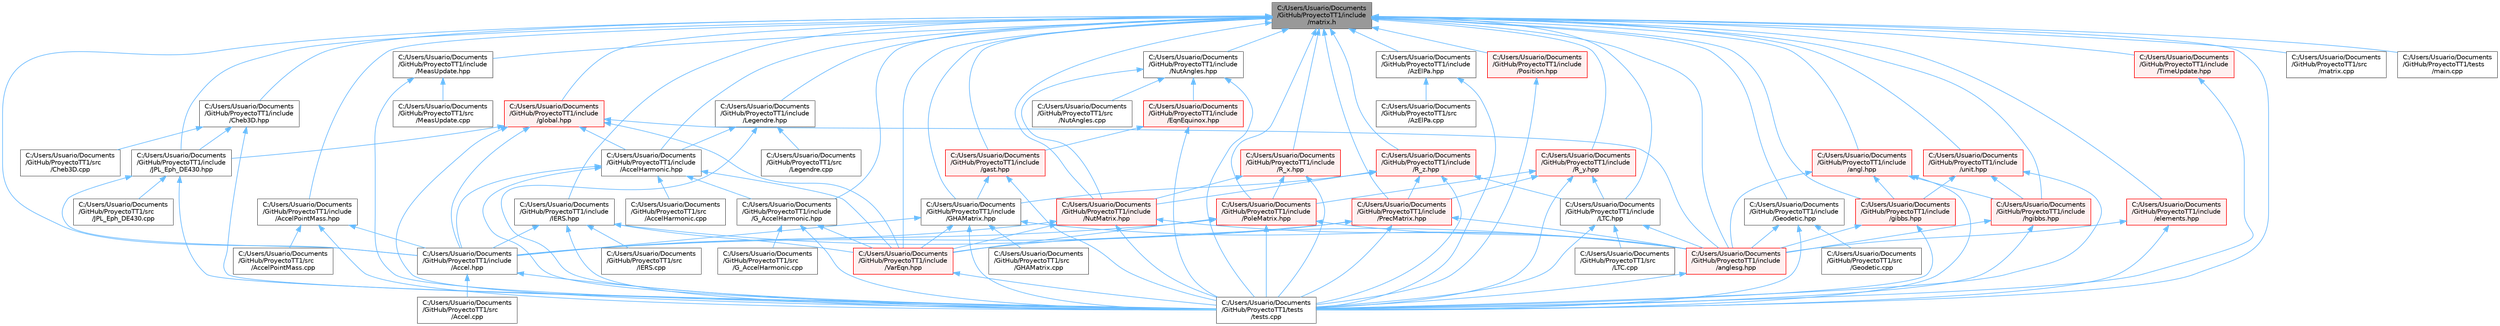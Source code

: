 digraph "C:/Users/Usuario/Documents/GitHub/ProyectoTT1/include/matrix.h"
{
 // LATEX_PDF_SIZE
  bgcolor="transparent";
  edge [fontname=Helvetica,fontsize=10,labelfontname=Helvetica,labelfontsize=10];
  node [fontname=Helvetica,fontsize=10,shape=box,height=0.2,width=0.4];
  Node1 [id="Node000001",label="C:/Users/Usuario/Documents\l/GitHub/ProyectoTT1/include\l/matrix.h",height=0.2,width=0.4,color="gray40", fillcolor="grey60", style="filled", fontcolor="black",tooltip="Este archivo de cabecera contiene una implementación de una clase que representa una matriz."];
  Node1 -> Node2 [id="edge1_Node000001_Node000002",dir="back",color="steelblue1",style="solid",tooltip=" "];
  Node2 [id="Node000002",label="C:/Users/Usuario/Documents\l/GitHub/ProyectoTT1/include\l/Accel.hpp",height=0.2,width=0.4,color="grey40", fillcolor="white", style="filled",URL="$_accel_8hpp.html",tooltip="Este archivo de cabecera contiene una implementación de la función Accel."];
  Node2 -> Node3 [id="edge2_Node000002_Node000003",dir="back",color="steelblue1",style="solid",tooltip=" "];
  Node3 [id="Node000003",label="C:/Users/Usuario/Documents\l/GitHub/ProyectoTT1/src\l/Accel.cpp",height=0.2,width=0.4,color="grey40", fillcolor="white", style="filled",URL="$_accel_8cpp.html",tooltip="Cálculo de la aceleración de un satélite orbitando la Tierra debido al campo gravitacional armónico d..."];
  Node2 -> Node4 [id="edge3_Node000002_Node000004",dir="back",color="steelblue1",style="solid",tooltip=" "];
  Node4 [id="Node000004",label="C:/Users/Usuario/Documents\l/GitHub/ProyectoTT1/tests\l/tests.cpp",height=0.2,width=0.4,color="grey40", fillcolor="white", style="filled",URL="$tests_8cpp.html",tooltip="Tests unitarios para los métodos del proyecto de TTI."];
  Node1 -> Node5 [id="edge4_Node000001_Node000005",dir="back",color="steelblue1",style="solid",tooltip=" "];
  Node5 [id="Node000005",label="C:/Users/Usuario/Documents\l/GitHub/ProyectoTT1/include\l/AccelHarmonic.hpp",height=0.2,width=0.4,color="grey40", fillcolor="white", style="filled",URL="$_accel_harmonic_8hpp.html",tooltip="Este archivo de cabecera contiene una implementación de la función AccelHarmonic."];
  Node5 -> Node2 [id="edge5_Node000005_Node000002",dir="back",color="steelblue1",style="solid",tooltip=" "];
  Node5 -> Node6 [id="edge6_Node000005_Node000006",dir="back",color="steelblue1",style="solid",tooltip=" "];
  Node6 [id="Node000006",label="C:/Users/Usuario/Documents\l/GitHub/ProyectoTT1/include\l/G_AccelHarmonic.hpp",height=0.2,width=0.4,color="grey40", fillcolor="white", style="filled",URL="$_g___accel_harmonic_8hpp.html",tooltip="Este archivo de cabecera contiene una implementación de la función G_AccelHarmonic."];
  Node6 -> Node7 [id="edge7_Node000006_Node000007",dir="back",color="steelblue1",style="solid",tooltip=" "];
  Node7 [id="Node000007",label="C:/Users/Usuario/Documents\l/GitHub/ProyectoTT1/include\l/VarEqn.hpp",height=0.2,width=0.4,color="red", fillcolor="#FFF0F0", style="filled",URL="$_var_eqn_8hpp.html",tooltip="Este archivo de cabecera contiene una implementación de la función VarEqn."];
  Node7 -> Node4 [id="edge8_Node000007_Node000004",dir="back",color="steelblue1",style="solid",tooltip=" "];
  Node6 -> Node9 [id="edge9_Node000006_Node000009",dir="back",color="steelblue1",style="solid",tooltip=" "];
  Node9 [id="Node000009",label="C:/Users/Usuario/Documents\l/GitHub/ProyectoTT1/src\l/G_AccelHarmonic.cpp",height=0.2,width=0.4,color="grey40", fillcolor="white", style="filled",URL="$_g___accel_harmonic_8cpp.html",tooltip="Cálculo del gradiente del campo gravitacional armónico de la Tierra."];
  Node6 -> Node4 [id="edge10_Node000006_Node000004",dir="back",color="steelblue1",style="solid",tooltip=" "];
  Node5 -> Node7 [id="edge11_Node000005_Node000007",dir="back",color="steelblue1",style="solid",tooltip=" "];
  Node5 -> Node10 [id="edge12_Node000005_Node000010",dir="back",color="steelblue1",style="solid",tooltip=" "];
  Node10 [id="Node000010",label="C:/Users/Usuario/Documents\l/GitHub/ProyectoTT1/src\l/AccelHarmonic.cpp",height=0.2,width=0.4,color="grey40", fillcolor="white", style="filled",URL="$_accel_harmonic_8cpp.html",tooltip="Cálculo de la aceleración pertubacional de un satélite debido a un punto de masas."];
  Node5 -> Node4 [id="edge13_Node000005_Node000004",dir="back",color="steelblue1",style="solid",tooltip=" "];
  Node1 -> Node11 [id="edge14_Node000001_Node000011",dir="back",color="steelblue1",style="solid",tooltip=" "];
  Node11 [id="Node000011",label="C:/Users/Usuario/Documents\l/GitHub/ProyectoTT1/include\l/AccelPointMass.hpp",height=0.2,width=0.4,color="grey40", fillcolor="white", style="filled",URL="$_accel_point_mass_8hpp.html",tooltip="Este archivo de cabecera contiene una implementación de la función AccelPointMass."];
  Node11 -> Node2 [id="edge15_Node000011_Node000002",dir="back",color="steelblue1",style="solid",tooltip=" "];
  Node11 -> Node12 [id="edge16_Node000011_Node000012",dir="back",color="steelblue1",style="solid",tooltip=" "];
  Node12 [id="Node000012",label="C:/Users/Usuario/Documents\l/GitHub/ProyectoTT1/src\l/AccelPointMass.cpp",height=0.2,width=0.4,color="grey40", fillcolor="white", style="filled",URL="$_accel_point_mass_8cpp.html",tooltip="Cálculo de la aceleración pertubacional de un satélite debido a un punto de masas."];
  Node11 -> Node4 [id="edge17_Node000011_Node000004",dir="back",color="steelblue1",style="solid",tooltip=" "];
  Node1 -> Node13 [id="edge18_Node000001_Node000013",dir="back",color="steelblue1",style="solid",tooltip=" "];
  Node13 [id="Node000013",label="C:/Users/Usuario/Documents\l/GitHub/ProyectoTT1/include\l/AzElPa.hpp",height=0.2,width=0.4,color="grey40", fillcolor="white", style="filled",URL="$_az_el_pa_8hpp.html",tooltip="Este archivo de cabecera contiene una implementación de la función AzElPa."];
  Node13 -> Node14 [id="edge19_Node000013_Node000014",dir="back",color="steelblue1",style="solid",tooltip=" "];
  Node14 [id="Node000014",label="C:/Users/Usuario/Documents\l/GitHub/ProyectoTT1/src\l/AzElPa.cpp",height=0.2,width=0.4,color="grey40", fillcolor="white", style="filled",URL="$_az_el_pa_8cpp.html",tooltip="Cálculo del acimut, elevación y parciales de unas coordenadas tangentes locales."];
  Node13 -> Node4 [id="edge20_Node000013_Node000004",dir="back",color="steelblue1",style="solid",tooltip=" "];
  Node1 -> Node15 [id="edge21_Node000001_Node000015",dir="back",color="steelblue1",style="solid",tooltip=" "];
  Node15 [id="Node000015",label="C:/Users/Usuario/Documents\l/GitHub/ProyectoTT1/include\l/Cheb3D.hpp",height=0.2,width=0.4,color="grey40", fillcolor="white", style="filled",URL="$_cheb3_d_8hpp.html",tooltip="Este archivo de cabecera contiene una implementación de la función Cheb3D."];
  Node15 -> Node16 [id="edge22_Node000015_Node000016",dir="back",color="steelblue1",style="solid",tooltip=" "];
  Node16 [id="Node000016",label="C:/Users/Usuario/Documents\l/GitHub/ProyectoTT1/include\l/JPL_Eph_DE430.hpp",height=0.2,width=0.4,color="grey40", fillcolor="white", style="filled",URL="$_j_p_l___eph___d_e430_8hpp.html",tooltip="Este archivo de cabecera contiene una implementación de la función JPL_Eph_DE430."];
  Node16 -> Node2 [id="edge23_Node000016_Node000002",dir="back",color="steelblue1",style="solid",tooltip=" "];
  Node16 -> Node17 [id="edge24_Node000016_Node000017",dir="back",color="steelblue1",style="solid",tooltip=" "];
  Node17 [id="Node000017",label="C:/Users/Usuario/Documents\l/GitHub/ProyectoTT1/src\l/JPL_Eph_DE430.cpp",height=0.2,width=0.4,color="grey40", fillcolor="white", style="filled",URL="$_j_p_l___eph___d_e430_8cpp.html",tooltip="Cálculo de la posición ecuatorial del sol, la luna y los nueve planetas mayores usando JPL Ephemeride..."];
  Node16 -> Node4 [id="edge25_Node000016_Node000004",dir="back",color="steelblue1",style="solid",tooltip=" "];
  Node15 -> Node18 [id="edge26_Node000015_Node000018",dir="back",color="steelblue1",style="solid",tooltip=" "];
  Node18 [id="Node000018",label="C:/Users/Usuario/Documents\l/GitHub/ProyectoTT1/src\l/Cheb3D.cpp",height=0.2,width=0.4,color="grey40", fillcolor="white", style="filled",URL="$_cheb3_d_8cpp.html",tooltip="Cálculo de una aproximación de chebyshev de un vector tridimensional."];
  Node15 -> Node4 [id="edge27_Node000015_Node000004",dir="back",color="steelblue1",style="solid",tooltip=" "];
  Node1 -> Node19 [id="edge28_Node000001_Node000019",dir="back",color="steelblue1",style="solid",tooltip=" "];
  Node19 [id="Node000019",label="C:/Users/Usuario/Documents\l/GitHub/ProyectoTT1/include\l/GHAMatrix.hpp",height=0.2,width=0.4,color="grey40", fillcolor="white", style="filled",URL="$_g_h_a_matrix_8hpp.html",tooltip="Este archivo de cabecera contiene una implementación de la función GHAMatrix."];
  Node19 -> Node2 [id="edge29_Node000019_Node000002",dir="back",color="steelblue1",style="solid",tooltip=" "];
  Node19 -> Node7 [id="edge30_Node000019_Node000007",dir="back",color="steelblue1",style="solid",tooltip=" "];
  Node19 -> Node20 [id="edge31_Node000019_Node000020",dir="back",color="steelblue1",style="solid",tooltip=" "];
  Node20 [id="Node000020",label="C:/Users/Usuario/Documents\l/GitHub/ProyectoTT1/include\l/anglesg.hpp",height=0.2,width=0.4,color="red", fillcolor="#FFF0F0", style="filled",URL="$anglesg_8hpp.html",tooltip="Este archivo de cabecera contiene una implementación de la función anglesg."];
  Node20 -> Node4 [id="edge32_Node000020_Node000004",dir="back",color="steelblue1",style="solid",tooltip=" "];
  Node19 -> Node22 [id="edge33_Node000019_Node000022",dir="back",color="steelblue1",style="solid",tooltip=" "];
  Node22 [id="Node000022",label="C:/Users/Usuario/Documents\l/GitHub/ProyectoTT1/src\l/GHAMatrix.cpp",height=0.2,width=0.4,color="grey40", fillcolor="white", style="filled",URL="$_g_h_a_matrix_8cpp.html",tooltip="Cálculo de la matriz de transofmración del ecuador y equinoccio real al ecuador de la Tierra y el sis..."];
  Node19 -> Node4 [id="edge34_Node000019_Node000004",dir="back",color="steelblue1",style="solid",tooltip=" "];
  Node1 -> Node6 [id="edge35_Node000001_Node000006",dir="back",color="steelblue1",style="solid",tooltip=" "];
  Node1 -> Node23 [id="edge36_Node000001_Node000023",dir="back",color="steelblue1",style="solid",tooltip=" "];
  Node23 [id="Node000023",label="C:/Users/Usuario/Documents\l/GitHub/ProyectoTT1/include\l/Geodetic.hpp",height=0.2,width=0.4,color="grey40", fillcolor="white", style="filled",URL="$_geodetic_8hpp.html",tooltip="Este archivo de cabecera contiene una implementación de la función Geodetic."];
  Node23 -> Node20 [id="edge37_Node000023_Node000020",dir="back",color="steelblue1",style="solid",tooltip=" "];
  Node23 -> Node24 [id="edge38_Node000023_Node000024",dir="back",color="steelblue1",style="solid",tooltip=" "];
  Node24 [id="Node000024",label="C:/Users/Usuario/Documents\l/GitHub/ProyectoTT1/src\l/Geodetic.cpp",height=0.2,width=0.4,color="grey40", fillcolor="white", style="filled",URL="$_geodetic_8cpp.html",tooltip="Cálculo de las coordenadas geodésicas a partir de un vector de posición."];
  Node23 -> Node4 [id="edge39_Node000023_Node000004",dir="back",color="steelblue1",style="solid",tooltip=" "];
  Node1 -> Node25 [id="edge40_Node000001_Node000025",dir="back",color="steelblue1",style="solid",tooltip=" "];
  Node25 [id="Node000025",label="C:/Users/Usuario/Documents\l/GitHub/ProyectoTT1/include\l/IERS.hpp",height=0.2,width=0.4,color="grey40", fillcolor="white", style="filled",URL="$_i_e_r_s_8hpp.html",tooltip="Este archivo de cabecera contiene una implementación de la función IERS."];
  Node25 -> Node2 [id="edge41_Node000025_Node000002",dir="back",color="steelblue1",style="solid",tooltip=" "];
  Node25 -> Node7 [id="edge42_Node000025_Node000007",dir="back",color="steelblue1",style="solid",tooltip=" "];
  Node25 -> Node20 [id="edge43_Node000025_Node000020",dir="back",color="steelblue1",style="solid",tooltip=" "];
  Node25 -> Node26 [id="edge44_Node000025_Node000026",dir="back",color="steelblue1",style="solid",tooltip=" "];
  Node26 [id="Node000026",label="C:/Users/Usuario/Documents\l/GitHub/ProyectoTT1/src\l/IERS.cpp",height=0.2,width=0.4,color="grey40", fillcolor="white", style="filled",URL="$_i_e_r_s_8cpp.html",tooltip="Cálculo de los tiempos IERS y los datos de movimiento polar."];
  Node25 -> Node4 [id="edge45_Node000025_Node000004",dir="back",color="steelblue1",style="solid",tooltip=" "];
  Node1 -> Node16 [id="edge46_Node000001_Node000016",dir="back",color="steelblue1",style="solid",tooltip=" "];
  Node1 -> Node27 [id="edge47_Node000001_Node000027",dir="back",color="steelblue1",style="solid",tooltip=" "];
  Node27 [id="Node000027",label="C:/Users/Usuario/Documents\l/GitHub/ProyectoTT1/include\l/LTC.hpp",height=0.2,width=0.4,color="grey40", fillcolor="white", style="filled",URL="$_l_t_c_8hpp.html",tooltip="Este archivo de cabecera contiene una implementación de la función LTC."];
  Node27 -> Node20 [id="edge48_Node000027_Node000020",dir="back",color="steelblue1",style="solid",tooltip=" "];
  Node27 -> Node28 [id="edge49_Node000027_Node000028",dir="back",color="steelblue1",style="solid",tooltip=" "];
  Node28 [id="Node000028",label="C:/Users/Usuario/Documents\l/GitHub/ProyectoTT1/src\l/LTC.cpp",height=0.2,width=0.4,color="grey40", fillcolor="white", style="filled",URL="$_l_t_c_8cpp.html",tooltip="Cálculo de la matriz de rotación desde el ecuador norte y el meridiano de Greenwich hasta el sistema ..."];
  Node27 -> Node4 [id="edge50_Node000027_Node000004",dir="back",color="steelblue1",style="solid",tooltip=" "];
  Node1 -> Node29 [id="edge51_Node000001_Node000029",dir="back",color="steelblue1",style="solid",tooltip=" "];
  Node29 [id="Node000029",label="C:/Users/Usuario/Documents\l/GitHub/ProyectoTT1/include\l/Legendre.hpp",height=0.2,width=0.4,color="grey40", fillcolor="white", style="filled",URL="$_legendre_8hpp.html",tooltip="Este archivo de cabecera contiene una implementación de la función Legendre."];
  Node29 -> Node5 [id="edge52_Node000029_Node000005",dir="back",color="steelblue1",style="solid",tooltip=" "];
  Node29 -> Node30 [id="edge53_Node000029_Node000030",dir="back",color="steelblue1",style="solid",tooltip=" "];
  Node30 [id="Node000030",label="C:/Users/Usuario/Documents\l/GitHub/ProyectoTT1/src\l/Legendre.cpp",height=0.2,width=0.4,color="grey40", fillcolor="white", style="filled",URL="$_legendre_8cpp.html",tooltip="Cálculo el polinomio de Legendre."];
  Node29 -> Node4 [id="edge54_Node000029_Node000004",dir="back",color="steelblue1",style="solid",tooltip=" "];
  Node1 -> Node31 [id="edge55_Node000001_Node000031",dir="back",color="steelblue1",style="solid",tooltip=" "];
  Node31 [id="Node000031",label="C:/Users/Usuario/Documents\l/GitHub/ProyectoTT1/include\l/MeasUpdate.hpp",height=0.2,width=0.4,color="grey40", fillcolor="white", style="filled",URL="$_meas_update_8hpp.html",tooltip="Este archivo de cabecera contiene una implementación de la función MeasUpdate."];
  Node31 -> Node32 [id="edge56_Node000031_Node000032",dir="back",color="steelblue1",style="solid",tooltip=" "];
  Node32 [id="Node000032",label="C:/Users/Usuario/Documents\l/GitHub/ProyectoTT1/src\l/MeasUpdate.cpp",height=0.2,width=0.4,color="grey40", fillcolor="white", style="filled",URL="$_meas_update_8cpp.html",tooltip="Cálculo de tres matrices."];
  Node31 -> Node4 [id="edge57_Node000031_Node000004",dir="back",color="steelblue1",style="solid",tooltip=" "];
  Node1 -> Node33 [id="edge58_Node000001_Node000033",dir="back",color="steelblue1",style="solid",tooltip=" "];
  Node33 [id="Node000033",label="C:/Users/Usuario/Documents\l/GitHub/ProyectoTT1/include\l/NutAngles.hpp",height=0.2,width=0.4,color="grey40", fillcolor="white", style="filled",URL="$_nut_angles_8hpp.html",tooltip="Este archivo de cabecera contiene una implementación de la función NutAngles."];
  Node33 -> Node34 [id="edge59_Node000033_Node000034",dir="back",color="steelblue1",style="solid",tooltip=" "];
  Node34 [id="Node000034",label="C:/Users/Usuario/Documents\l/GitHub/ProyectoTT1/include\l/EqnEquinox.hpp",height=0.2,width=0.4,color="red", fillcolor="#FFF0F0", style="filled",URL="$_eqn_equinox_8hpp.html",tooltip="Este archivo de cabecera contiene una implementación de la función EqnEquinox."];
  Node34 -> Node35 [id="edge60_Node000034_Node000035",dir="back",color="steelblue1",style="solid",tooltip=" "];
  Node35 [id="Node000035",label="C:/Users/Usuario/Documents\l/GitHub/ProyectoTT1/include\l/gast.hpp",height=0.2,width=0.4,color="red", fillcolor="#FFF0F0", style="filled",URL="$gast_8hpp.html",tooltip="Este archivo de cabecera contiene una implementación de la función gast."];
  Node35 -> Node19 [id="edge61_Node000035_Node000019",dir="back",color="steelblue1",style="solid",tooltip=" "];
  Node35 -> Node4 [id="edge62_Node000035_Node000004",dir="back",color="steelblue1",style="solid",tooltip=" "];
  Node34 -> Node4 [id="edge63_Node000034_Node000004",dir="back",color="steelblue1",style="solid",tooltip=" "];
  Node33 -> Node38 [id="edge64_Node000033_Node000038",dir="back",color="steelblue1",style="solid",tooltip=" "];
  Node38 [id="Node000038",label="C:/Users/Usuario/Documents\l/GitHub/ProyectoTT1/include\l/NutMatrix.hpp",height=0.2,width=0.4,color="red", fillcolor="#FFF0F0", style="filled",URL="$_nut_matrix_8hpp.html",tooltip="Este archivo de cabecera contiene una implementación de la función NutMatrix."];
  Node38 -> Node2 [id="edge65_Node000038_Node000002",dir="back",color="steelblue1",style="solid",tooltip=" "];
  Node38 -> Node7 [id="edge66_Node000038_Node000007",dir="back",color="steelblue1",style="solid",tooltip=" "];
  Node38 -> Node20 [id="edge67_Node000038_Node000020",dir="back",color="steelblue1",style="solid",tooltip=" "];
  Node38 -> Node4 [id="edge68_Node000038_Node000004",dir="back",color="steelblue1",style="solid",tooltip=" "];
  Node33 -> Node40 [id="edge69_Node000033_Node000040",dir="back",color="steelblue1",style="solid",tooltip=" "];
  Node40 [id="Node000040",label="C:/Users/Usuario/Documents\l/GitHub/ProyectoTT1/src\l/NutAngles.cpp",height=0.2,width=0.4,color="grey40", fillcolor="white", style="filled",URL="$_nut_angles_8cpp.html",tooltip="Cálculo de la nutación en longitud y oblicuidad."];
  Node33 -> Node4 [id="edge70_Node000033_Node000004",dir="back",color="steelblue1",style="solid",tooltip=" "];
  Node1 -> Node38 [id="edge71_Node000001_Node000038",dir="back",color="steelblue1",style="solid",tooltip=" "];
  Node1 -> Node41 [id="edge72_Node000001_Node000041",dir="back",color="steelblue1",style="solid",tooltip=" "];
  Node41 [id="Node000041",label="C:/Users/Usuario/Documents\l/GitHub/ProyectoTT1/include\l/PoleMatrix.hpp",height=0.2,width=0.4,color="red", fillcolor="#FFF0F0", style="filled",URL="$_pole_matrix_8hpp.html",tooltip="Este archivo de cabecera contiene una implementación de la función PoleMatrix."];
  Node41 -> Node2 [id="edge73_Node000041_Node000002",dir="back",color="steelblue1",style="solid",tooltip=" "];
  Node41 -> Node7 [id="edge74_Node000041_Node000007",dir="back",color="steelblue1",style="solid",tooltip=" "];
  Node41 -> Node20 [id="edge75_Node000041_Node000020",dir="back",color="steelblue1",style="solid",tooltip=" "];
  Node41 -> Node4 [id="edge76_Node000041_Node000004",dir="back",color="steelblue1",style="solid",tooltip=" "];
  Node1 -> Node43 [id="edge77_Node000001_Node000043",dir="back",color="steelblue1",style="solid",tooltip=" "];
  Node43 [id="Node000043",label="C:/Users/Usuario/Documents\l/GitHub/ProyectoTT1/include\l/Position.hpp",height=0.2,width=0.4,color="red", fillcolor="#FFF0F0", style="filled",URL="$_position_8hpp.html",tooltip="Este archivo de cabecera contiene una implementación de la función Position."];
  Node43 -> Node4 [id="edge78_Node000043_Node000004",dir="back",color="steelblue1",style="solid",tooltip=" "];
  Node1 -> Node45 [id="edge79_Node000001_Node000045",dir="back",color="steelblue1",style="solid",tooltip=" "];
  Node45 [id="Node000045",label="C:/Users/Usuario/Documents\l/GitHub/ProyectoTT1/include\l/PrecMatrix.hpp",height=0.2,width=0.4,color="red", fillcolor="#FFF0F0", style="filled",URL="$_prec_matrix_8hpp.html",tooltip="Este archivo de cabecera contiene una implementación de la función PrecMatrix."];
  Node45 -> Node2 [id="edge80_Node000045_Node000002",dir="back",color="steelblue1",style="solid",tooltip=" "];
  Node45 -> Node7 [id="edge81_Node000045_Node000007",dir="back",color="steelblue1",style="solid",tooltip=" "];
  Node45 -> Node20 [id="edge82_Node000045_Node000020",dir="back",color="steelblue1",style="solid",tooltip=" "];
  Node45 -> Node4 [id="edge83_Node000045_Node000004",dir="back",color="steelblue1",style="solid",tooltip=" "];
  Node1 -> Node47 [id="edge84_Node000001_Node000047",dir="back",color="steelblue1",style="solid",tooltip=" "];
  Node47 [id="Node000047",label="C:/Users/Usuario/Documents\l/GitHub/ProyectoTT1/include\l/R_x.hpp",height=0.2,width=0.4,color="red", fillcolor="#FFF0F0", style="filled",URL="$_r__x_8hpp.html",tooltip="Este archivo de cabecera contiene una implementación de la función R_x."];
  Node47 -> Node38 [id="edge85_Node000047_Node000038",dir="back",color="steelblue1",style="solid",tooltip=" "];
  Node47 -> Node41 [id="edge86_Node000047_Node000041",dir="back",color="steelblue1",style="solid",tooltip=" "];
  Node47 -> Node4 [id="edge87_Node000047_Node000004",dir="back",color="steelblue1",style="solid",tooltip=" "];
  Node1 -> Node49 [id="edge88_Node000001_Node000049",dir="back",color="steelblue1",style="solid",tooltip=" "];
  Node49 [id="Node000049",label="C:/Users/Usuario/Documents\l/GitHub/ProyectoTT1/include\l/R_y.hpp",height=0.2,width=0.4,color="red", fillcolor="#FFF0F0", style="filled",URL="$_r__y_8hpp.html",tooltip="Este archivo de cabecera contiene una implementación de la función R_y."];
  Node49 -> Node27 [id="edge89_Node000049_Node000027",dir="back",color="steelblue1",style="solid",tooltip=" "];
  Node49 -> Node41 [id="edge90_Node000049_Node000041",dir="back",color="steelblue1",style="solid",tooltip=" "];
  Node49 -> Node45 [id="edge91_Node000049_Node000045",dir="back",color="steelblue1",style="solid",tooltip=" "];
  Node49 -> Node4 [id="edge92_Node000049_Node000004",dir="back",color="steelblue1",style="solid",tooltip=" "];
  Node1 -> Node51 [id="edge93_Node000001_Node000051",dir="back",color="steelblue1",style="solid",tooltip=" "];
  Node51 [id="Node000051",label="C:/Users/Usuario/Documents\l/GitHub/ProyectoTT1/include\l/R_z.hpp",height=0.2,width=0.4,color="red", fillcolor="#FFF0F0", style="filled",URL="$_r__z_8hpp.html",tooltip="Este archivo de cabecera contiene una implementación de la función R_z."];
  Node51 -> Node19 [id="edge94_Node000051_Node000019",dir="back",color="steelblue1",style="solid",tooltip=" "];
  Node51 -> Node27 [id="edge95_Node000051_Node000027",dir="back",color="steelblue1",style="solid",tooltip=" "];
  Node51 -> Node38 [id="edge96_Node000051_Node000038",dir="back",color="steelblue1",style="solid",tooltip=" "];
  Node51 -> Node45 [id="edge97_Node000051_Node000045",dir="back",color="steelblue1",style="solid",tooltip=" "];
  Node51 -> Node4 [id="edge98_Node000051_Node000004",dir="back",color="steelblue1",style="solid",tooltip=" "];
  Node1 -> Node53 [id="edge99_Node000001_Node000053",dir="back",color="steelblue1",style="solid",tooltip=" "];
  Node53 [id="Node000053",label="C:/Users/Usuario/Documents\l/GitHub/ProyectoTT1/include\l/TimeUpdate.hpp",height=0.2,width=0.4,color="red", fillcolor="#FFF0F0", style="filled",URL="$_time_update_8hpp.html",tooltip="Este archivo de cabecera contiene una implementación de la función TimeUpdate."];
  Node53 -> Node4 [id="edge100_Node000053_Node000004",dir="back",color="steelblue1",style="solid",tooltip=" "];
  Node1 -> Node7 [id="edge101_Node000001_Node000007",dir="back",color="steelblue1",style="solid",tooltip=" "];
  Node1 -> Node55 [id="edge102_Node000001_Node000055",dir="back",color="steelblue1",style="solid",tooltip=" "];
  Node55 [id="Node000055",label="C:/Users/Usuario/Documents\l/GitHub/ProyectoTT1/include\l/angl.hpp",height=0.2,width=0.4,color="red", fillcolor="#FFF0F0", style="filled",URL="$angl_8hpp.html",tooltip="Este archivo de cabecera contiene una implementación de la función angl."];
  Node55 -> Node20 [id="edge103_Node000055_Node000020",dir="back",color="steelblue1",style="solid",tooltip=" "];
  Node55 -> Node56 [id="edge104_Node000055_Node000056",dir="back",color="steelblue1",style="solid",tooltip=" "];
  Node56 [id="Node000056",label="C:/Users/Usuario/Documents\l/GitHub/ProyectoTT1/include\l/gibbs.hpp",height=0.2,width=0.4,color="red", fillcolor="#FFF0F0", style="filled",URL="$gibbs_8hpp.html",tooltip="Este archivo de cabecera contiene una implementación de la función gibbs."];
  Node56 -> Node20 [id="edge105_Node000056_Node000020",dir="back",color="steelblue1",style="solid",tooltip=" "];
  Node56 -> Node4 [id="edge106_Node000056_Node000004",dir="back",color="steelblue1",style="solid",tooltip=" "];
  Node55 -> Node58 [id="edge107_Node000055_Node000058",dir="back",color="steelblue1",style="solid",tooltip=" "];
  Node58 [id="Node000058",label="C:/Users/Usuario/Documents\l/GitHub/ProyectoTT1/include\l/hgibbs.hpp",height=0.2,width=0.4,color="red", fillcolor="#FFF0F0", style="filled",URL="$hgibbs_8hpp.html",tooltip="Este archivo de cabecera contiene una implementación de la función hgibbs."];
  Node58 -> Node20 [id="edge108_Node000058_Node000020",dir="back",color="steelblue1",style="solid",tooltip=" "];
  Node58 -> Node4 [id="edge109_Node000058_Node000004",dir="back",color="steelblue1",style="solid",tooltip=" "];
  Node55 -> Node4 [id="edge110_Node000055_Node000004",dir="back",color="steelblue1",style="solid",tooltip=" "];
  Node1 -> Node20 [id="edge111_Node000001_Node000020",dir="back",color="steelblue1",style="solid",tooltip=" "];
  Node1 -> Node61 [id="edge112_Node000001_Node000061",dir="back",color="steelblue1",style="solid",tooltip=" "];
  Node61 [id="Node000061",label="C:/Users/Usuario/Documents\l/GitHub/ProyectoTT1/include\l/elements.hpp",height=0.2,width=0.4,color="red", fillcolor="#FFF0F0", style="filled",URL="$elements_8hpp.html",tooltip="Este archivo de cabecera contiene una implementación de la función elements."];
  Node61 -> Node20 [id="edge113_Node000061_Node000020",dir="back",color="steelblue1",style="solid",tooltip=" "];
  Node61 -> Node4 [id="edge114_Node000061_Node000004",dir="back",color="steelblue1",style="solid",tooltip=" "];
  Node1 -> Node35 [id="edge115_Node000001_Node000035",dir="back",color="steelblue1",style="solid",tooltip=" "];
  Node1 -> Node56 [id="edge116_Node000001_Node000056",dir="back",color="steelblue1",style="solid",tooltip=" "];
  Node1 -> Node63 [id="edge117_Node000001_Node000063",dir="back",color="steelblue1",style="solid",tooltip=" "];
  Node63 [id="Node000063",label="C:/Users/Usuario/Documents\l/GitHub/ProyectoTT1/include\l/global.hpp",height=0.2,width=0.4,color="red", fillcolor="#FFF0F0", style="filled",URL="$global_8hpp.html",tooltip="Este archivo de cabecera contiene una implementación para leer ficheros."];
  Node63 -> Node2 [id="edge118_Node000063_Node000002",dir="back",color="steelblue1",style="solid",tooltip=" "];
  Node63 -> Node5 [id="edge119_Node000063_Node000005",dir="back",color="steelblue1",style="solid",tooltip=" "];
  Node63 -> Node16 [id="edge120_Node000063_Node000016",dir="back",color="steelblue1",style="solid",tooltip=" "];
  Node63 -> Node7 [id="edge121_Node000063_Node000007",dir="back",color="steelblue1",style="solid",tooltip=" "];
  Node63 -> Node20 [id="edge122_Node000063_Node000020",dir="back",color="steelblue1",style="solid",tooltip=" "];
  Node63 -> Node4 [id="edge123_Node000063_Node000004",dir="back",color="steelblue1",style="solid",tooltip=" "];
  Node1 -> Node58 [id="edge124_Node000001_Node000058",dir="back",color="steelblue1",style="solid",tooltip=" "];
  Node1 -> Node65 [id="edge125_Node000001_Node000065",dir="back",color="steelblue1",style="solid",tooltip=" "];
  Node65 [id="Node000065",label="C:/Users/Usuario/Documents\l/GitHub/ProyectoTT1/include\l/unit.hpp",height=0.2,width=0.4,color="red", fillcolor="#FFF0F0", style="filled",URL="$unit_8hpp.html",tooltip="Este archivo de cabecera contiene una implementación de la función unit."];
  Node65 -> Node56 [id="edge126_Node000065_Node000056",dir="back",color="steelblue1",style="solid",tooltip=" "];
  Node65 -> Node58 [id="edge127_Node000065_Node000058",dir="back",color="steelblue1",style="solid",tooltip=" "];
  Node65 -> Node4 [id="edge128_Node000065_Node000004",dir="back",color="steelblue1",style="solid",tooltip=" "];
  Node1 -> Node67 [id="edge129_Node000001_Node000067",dir="back",color="steelblue1",style="solid",tooltip=" "];
  Node67 [id="Node000067",label="C:/Users/Usuario/Documents\l/GitHub/ProyectoTT1/src\l/matrix.cpp",height=0.2,width=0.4,color="grey40", fillcolor="white", style="filled",URL="$matrix_8cpp.html",tooltip="Representación de una matriz."];
  Node1 -> Node68 [id="edge130_Node000001_Node000068",dir="back",color="steelblue1",style="solid",tooltip=" "];
  Node68 [id="Node000068",label="C:/Users/Usuario/Documents\l/GitHub/ProyectoTT1/tests\l/main.cpp",height=0.2,width=0.4,color="grey40", fillcolor="white", style="filled",URL="$main_8cpp.html",tooltip="Archivo principal del proyecto de TTI."];
  Node1 -> Node4 [id="edge131_Node000001_Node000004",dir="back",color="steelblue1",style="solid",tooltip=" "];
}
